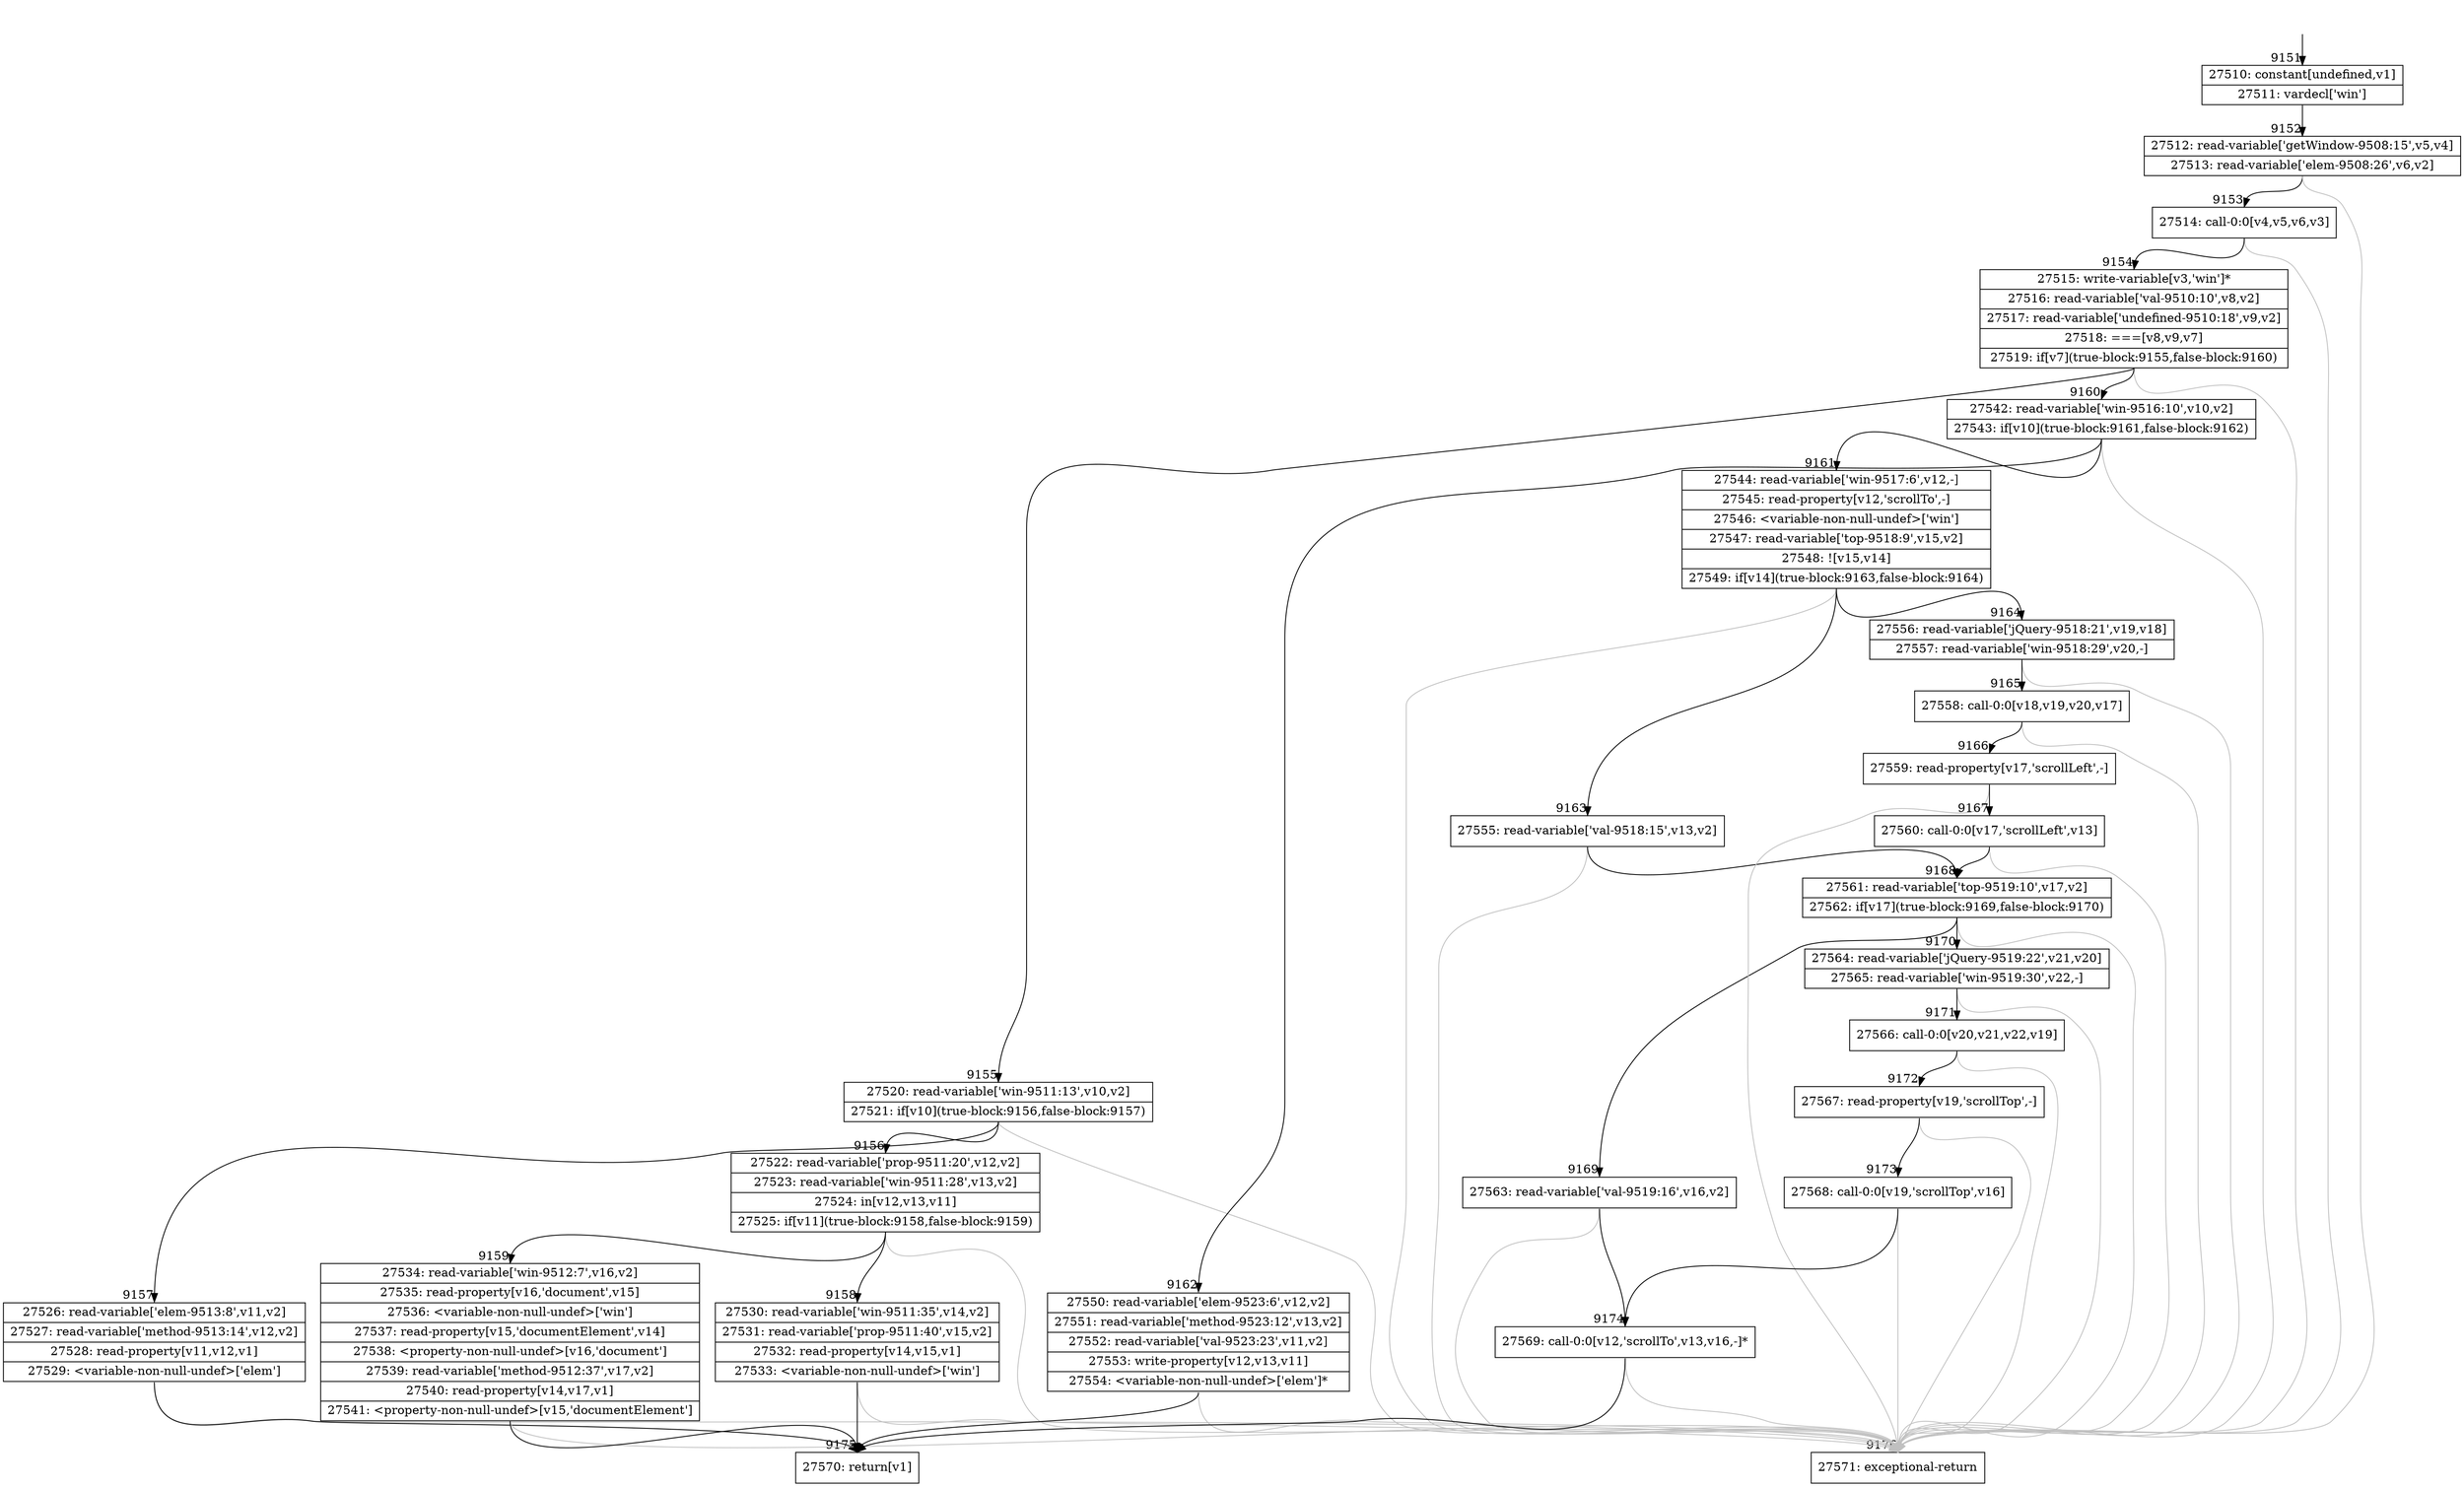 digraph {
rankdir="TD"
BB_entry572[shape=none,label=""];
BB_entry572 -> BB9151 [tailport=s, headport=n, headlabel="    9151"]
BB9151 [shape=record label="{27510: constant[undefined,v1]|27511: vardecl['win']}" ] 
BB9151 -> BB9152 [tailport=s, headport=n, headlabel="      9152"]
BB9152 [shape=record label="{27512: read-variable['getWindow-9508:15',v5,v4]|27513: read-variable['elem-9508:26',v6,v2]}" ] 
BB9152 -> BB9153 [tailport=s, headport=n, headlabel="      9153"]
BB9152 -> BB9176 [tailport=s, headport=n, color=gray, headlabel="      9176"]
BB9153 [shape=record label="{27514: call-0:0[v4,v5,v6,v3]}" ] 
BB9153 -> BB9154 [tailport=s, headport=n, headlabel="      9154"]
BB9153 -> BB9176 [tailport=s, headport=n, color=gray]
BB9154 [shape=record label="{27515: write-variable[v3,'win']*|27516: read-variable['val-9510:10',v8,v2]|27517: read-variable['undefined-9510:18',v9,v2]|27518: ===[v8,v9,v7]|27519: if[v7](true-block:9155,false-block:9160)}" ] 
BB9154 -> BB9155 [tailport=s, headport=n, headlabel="      9155"]
BB9154 -> BB9160 [tailport=s, headport=n, headlabel="      9160"]
BB9154 -> BB9176 [tailport=s, headport=n, color=gray]
BB9155 [shape=record label="{27520: read-variable['win-9511:13',v10,v2]|27521: if[v10](true-block:9156,false-block:9157)}" ] 
BB9155 -> BB9156 [tailport=s, headport=n, headlabel="      9156"]
BB9155 -> BB9157 [tailport=s, headport=n, headlabel="      9157"]
BB9155 -> BB9176 [tailport=s, headport=n, color=gray]
BB9156 [shape=record label="{27522: read-variable['prop-9511:20',v12,v2]|27523: read-variable['win-9511:28',v13,v2]|27524: in[v12,v13,v11]|27525: if[v11](true-block:9158,false-block:9159)}" ] 
BB9156 -> BB9158 [tailport=s, headport=n, headlabel="      9158"]
BB9156 -> BB9159 [tailport=s, headport=n, headlabel="      9159"]
BB9156 -> BB9176 [tailport=s, headport=n, color=gray]
BB9157 [shape=record label="{27526: read-variable['elem-9513:8',v11,v2]|27527: read-variable['method-9513:14',v12,v2]|27528: read-property[v11,v12,v1]|27529: \<variable-non-null-undef\>['elem']}" ] 
BB9157 -> BB9175 [tailport=s, headport=n, headlabel="      9175"]
BB9157 -> BB9176 [tailport=s, headport=n, color=gray]
BB9158 [shape=record label="{27530: read-variable['win-9511:35',v14,v2]|27531: read-variable['prop-9511:40',v15,v2]|27532: read-property[v14,v15,v1]|27533: \<variable-non-null-undef\>['win']}" ] 
BB9158 -> BB9175 [tailport=s, headport=n]
BB9158 -> BB9176 [tailport=s, headport=n, color=gray]
BB9159 [shape=record label="{27534: read-variable['win-9512:7',v16,v2]|27535: read-property[v16,'document',v15]|27536: \<variable-non-null-undef\>['win']|27537: read-property[v15,'documentElement',v14]|27538: \<property-non-null-undef\>[v16,'document']|27539: read-variable['method-9512:37',v17,v2]|27540: read-property[v14,v17,v1]|27541: \<property-non-null-undef\>[v15,'documentElement']}" ] 
BB9159 -> BB9175 [tailport=s, headport=n]
BB9159 -> BB9176 [tailport=s, headport=n, color=gray]
BB9160 [shape=record label="{27542: read-variable['win-9516:10',v10,v2]|27543: if[v10](true-block:9161,false-block:9162)}" ] 
BB9160 -> BB9161 [tailport=s, headport=n, headlabel="      9161"]
BB9160 -> BB9162 [tailport=s, headport=n, headlabel="      9162"]
BB9160 -> BB9176 [tailport=s, headport=n, color=gray]
BB9161 [shape=record label="{27544: read-variable['win-9517:6',v12,-]|27545: read-property[v12,'scrollTo',-]|27546: \<variable-non-null-undef\>['win']|27547: read-variable['top-9518:9',v15,v2]|27548: ![v15,v14]|27549: if[v14](true-block:9163,false-block:9164)}" ] 
BB9161 -> BB9163 [tailport=s, headport=n, headlabel="      9163"]
BB9161 -> BB9164 [tailport=s, headport=n, headlabel="      9164"]
BB9161 -> BB9176 [tailport=s, headport=n, color=gray]
BB9162 [shape=record label="{27550: read-variable['elem-9523:6',v12,v2]|27551: read-variable['method-9523:12',v13,v2]|27552: read-variable['val-9523:23',v11,v2]|27553: write-property[v12,v13,v11]|27554: \<variable-non-null-undef\>['elem']*}" ] 
BB9162 -> BB9175 [tailport=s, headport=n]
BB9162 -> BB9176 [tailport=s, headport=n, color=gray]
BB9163 [shape=record label="{27555: read-variable['val-9518:15',v13,v2]}" ] 
BB9163 -> BB9168 [tailport=s, headport=n, headlabel="      9168"]
BB9163 -> BB9176 [tailport=s, headport=n, color=gray]
BB9164 [shape=record label="{27556: read-variable['jQuery-9518:21',v19,v18]|27557: read-variable['win-9518:29',v20,-]}" ] 
BB9164 -> BB9165 [tailport=s, headport=n, headlabel="      9165"]
BB9164 -> BB9176 [tailport=s, headport=n, color=gray]
BB9165 [shape=record label="{27558: call-0:0[v18,v19,v20,v17]}" ] 
BB9165 -> BB9166 [tailport=s, headport=n, headlabel="      9166"]
BB9165 -> BB9176 [tailport=s, headport=n, color=gray]
BB9166 [shape=record label="{27559: read-property[v17,'scrollLeft',-]}" ] 
BB9166 -> BB9167 [tailport=s, headport=n, headlabel="      9167"]
BB9166 -> BB9176 [tailport=s, headport=n, color=gray]
BB9167 [shape=record label="{27560: call-0:0[v17,'scrollLeft',v13]}" ] 
BB9167 -> BB9168 [tailport=s, headport=n]
BB9167 -> BB9176 [tailport=s, headport=n, color=gray]
BB9168 [shape=record label="{27561: read-variable['top-9519:10',v17,v2]|27562: if[v17](true-block:9169,false-block:9170)}" ] 
BB9168 -> BB9169 [tailport=s, headport=n, headlabel="      9169"]
BB9168 -> BB9170 [tailport=s, headport=n, headlabel="      9170"]
BB9168 -> BB9176 [tailport=s, headport=n, color=gray]
BB9169 [shape=record label="{27563: read-variable['val-9519:16',v16,v2]}" ] 
BB9169 -> BB9174 [tailport=s, headport=n, headlabel="      9174"]
BB9169 -> BB9176 [tailport=s, headport=n, color=gray]
BB9170 [shape=record label="{27564: read-variable['jQuery-9519:22',v21,v20]|27565: read-variable['win-9519:30',v22,-]}" ] 
BB9170 -> BB9171 [tailport=s, headport=n, headlabel="      9171"]
BB9170 -> BB9176 [tailport=s, headport=n, color=gray]
BB9171 [shape=record label="{27566: call-0:0[v20,v21,v22,v19]}" ] 
BB9171 -> BB9172 [tailport=s, headport=n, headlabel="      9172"]
BB9171 -> BB9176 [tailport=s, headport=n, color=gray]
BB9172 [shape=record label="{27567: read-property[v19,'scrollTop',-]}" ] 
BB9172 -> BB9173 [tailport=s, headport=n, headlabel="      9173"]
BB9172 -> BB9176 [tailport=s, headport=n, color=gray]
BB9173 [shape=record label="{27568: call-0:0[v19,'scrollTop',v16]}" ] 
BB9173 -> BB9174 [tailport=s, headport=n]
BB9173 -> BB9176 [tailport=s, headport=n, color=gray]
BB9174 [shape=record label="{27569: call-0:0[v12,'scrollTo',v13,v16,-]*}" ] 
BB9174 -> BB9175 [tailport=s, headport=n]
BB9174 -> BB9176 [tailport=s, headport=n, color=gray]
BB9175 [shape=record label="{27570: return[v1]}" ] 
BB9176 [shape=record label="{27571: exceptional-return}" ] 
}
